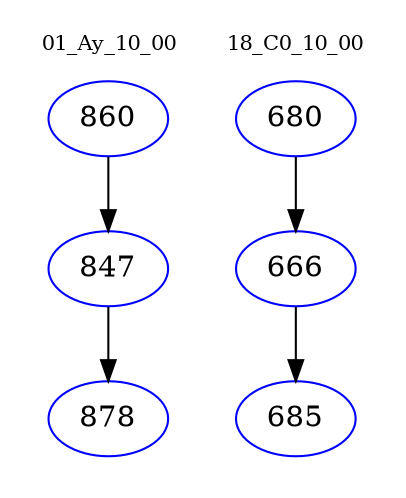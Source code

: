 digraph{
subgraph cluster_0 {
color = white
label = "01_Ay_10_00";
fontsize=10;
T0_860 [label="860", color="blue"]
T0_860 -> T0_847 [color="black"]
T0_847 [label="847", color="blue"]
T0_847 -> T0_878 [color="black"]
T0_878 [label="878", color="blue"]
}
subgraph cluster_1 {
color = white
label = "18_C0_10_00";
fontsize=10;
T1_680 [label="680", color="blue"]
T1_680 -> T1_666 [color="black"]
T1_666 [label="666", color="blue"]
T1_666 -> T1_685 [color="black"]
T1_685 [label="685", color="blue"]
}
}
